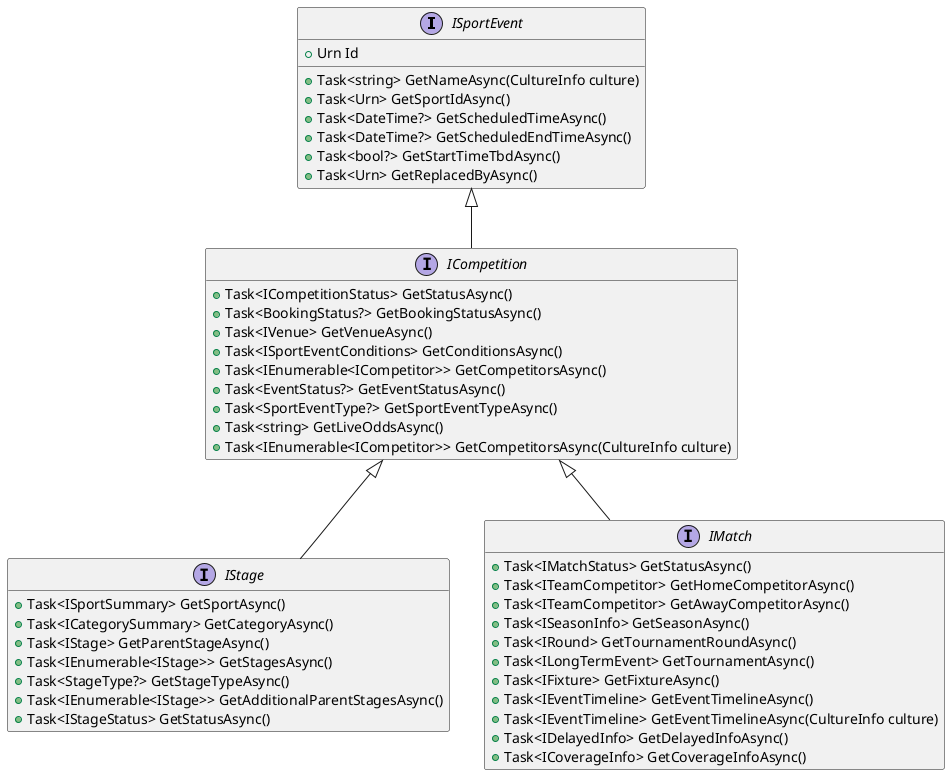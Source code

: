 @startuml

hide empty members

interface ISportEvent {
  +Urn Id
  +Task<string> GetNameAsync(CultureInfo culture)
  +Task<Urn> GetSportIdAsync()
  +Task<DateTime?> GetScheduledTimeAsync()
  +Task<DateTime?> GetScheduledEndTimeAsync()
  +Task<bool?> GetStartTimeTbdAsync()
  +Task<Urn> GetReplacedByAsync()
}

interface ICompetition {
  +Task<ICompetitionStatus> GetStatusAsync()
  +Task<BookingStatus?> GetBookingStatusAsync()
  +Task<IVenue> GetVenueAsync()
  +Task<ISportEventConditions> GetConditionsAsync()
  +Task<IEnumerable<ICompetitor>> GetCompetitorsAsync()
  +Task<EventStatus?> GetEventStatusAsync()
  +Task<SportEventType?> GetSportEventTypeAsync()
  +Task<string> GetLiveOddsAsync()
  +Task<IEnumerable<ICompetitor>> GetCompetitorsAsync(CultureInfo culture)
}

interface IStage {
  +Task<ISportSummary> GetSportAsync()
  +Task<ICategorySummary> GetCategoryAsync()
  +Task<IStage> GetParentStageAsync()
  +Task<IEnumerable<IStage>> GetStagesAsync()
  +Task<StageType?> GetStageTypeAsync()
  +Task<IEnumerable<IStage>> GetAdditionalParentStagesAsync()
  +Task<IStageStatus> GetStatusAsync()
}

interface IMatch {
  +Task<IMatchStatus> GetStatusAsync()
  +Task<ITeamCompetitor> GetHomeCompetitorAsync()
  +Task<ITeamCompetitor> GetAwayCompetitorAsync()
  +Task<ISeasonInfo> GetSeasonAsync()
  +Task<IRound> GetTournamentRoundAsync()
  +Task<ILongTermEvent> GetTournamentAsync()
  +Task<IFixture> GetFixtureAsync()
  +Task<IEventTimeline> GetEventTimelineAsync()
  +Task<IEventTimeline> GetEventTimelineAsync(CultureInfo culture)
  +Task<IDelayedInfo> GetDelayedInfoAsync()
  +Task<ICoverageInfo> GetCoverageInfoAsync()
}

ISportEvent <|-- ICompetition
ICompetition <|-- IStage
ICompetition <|-- IMatch

@enduml